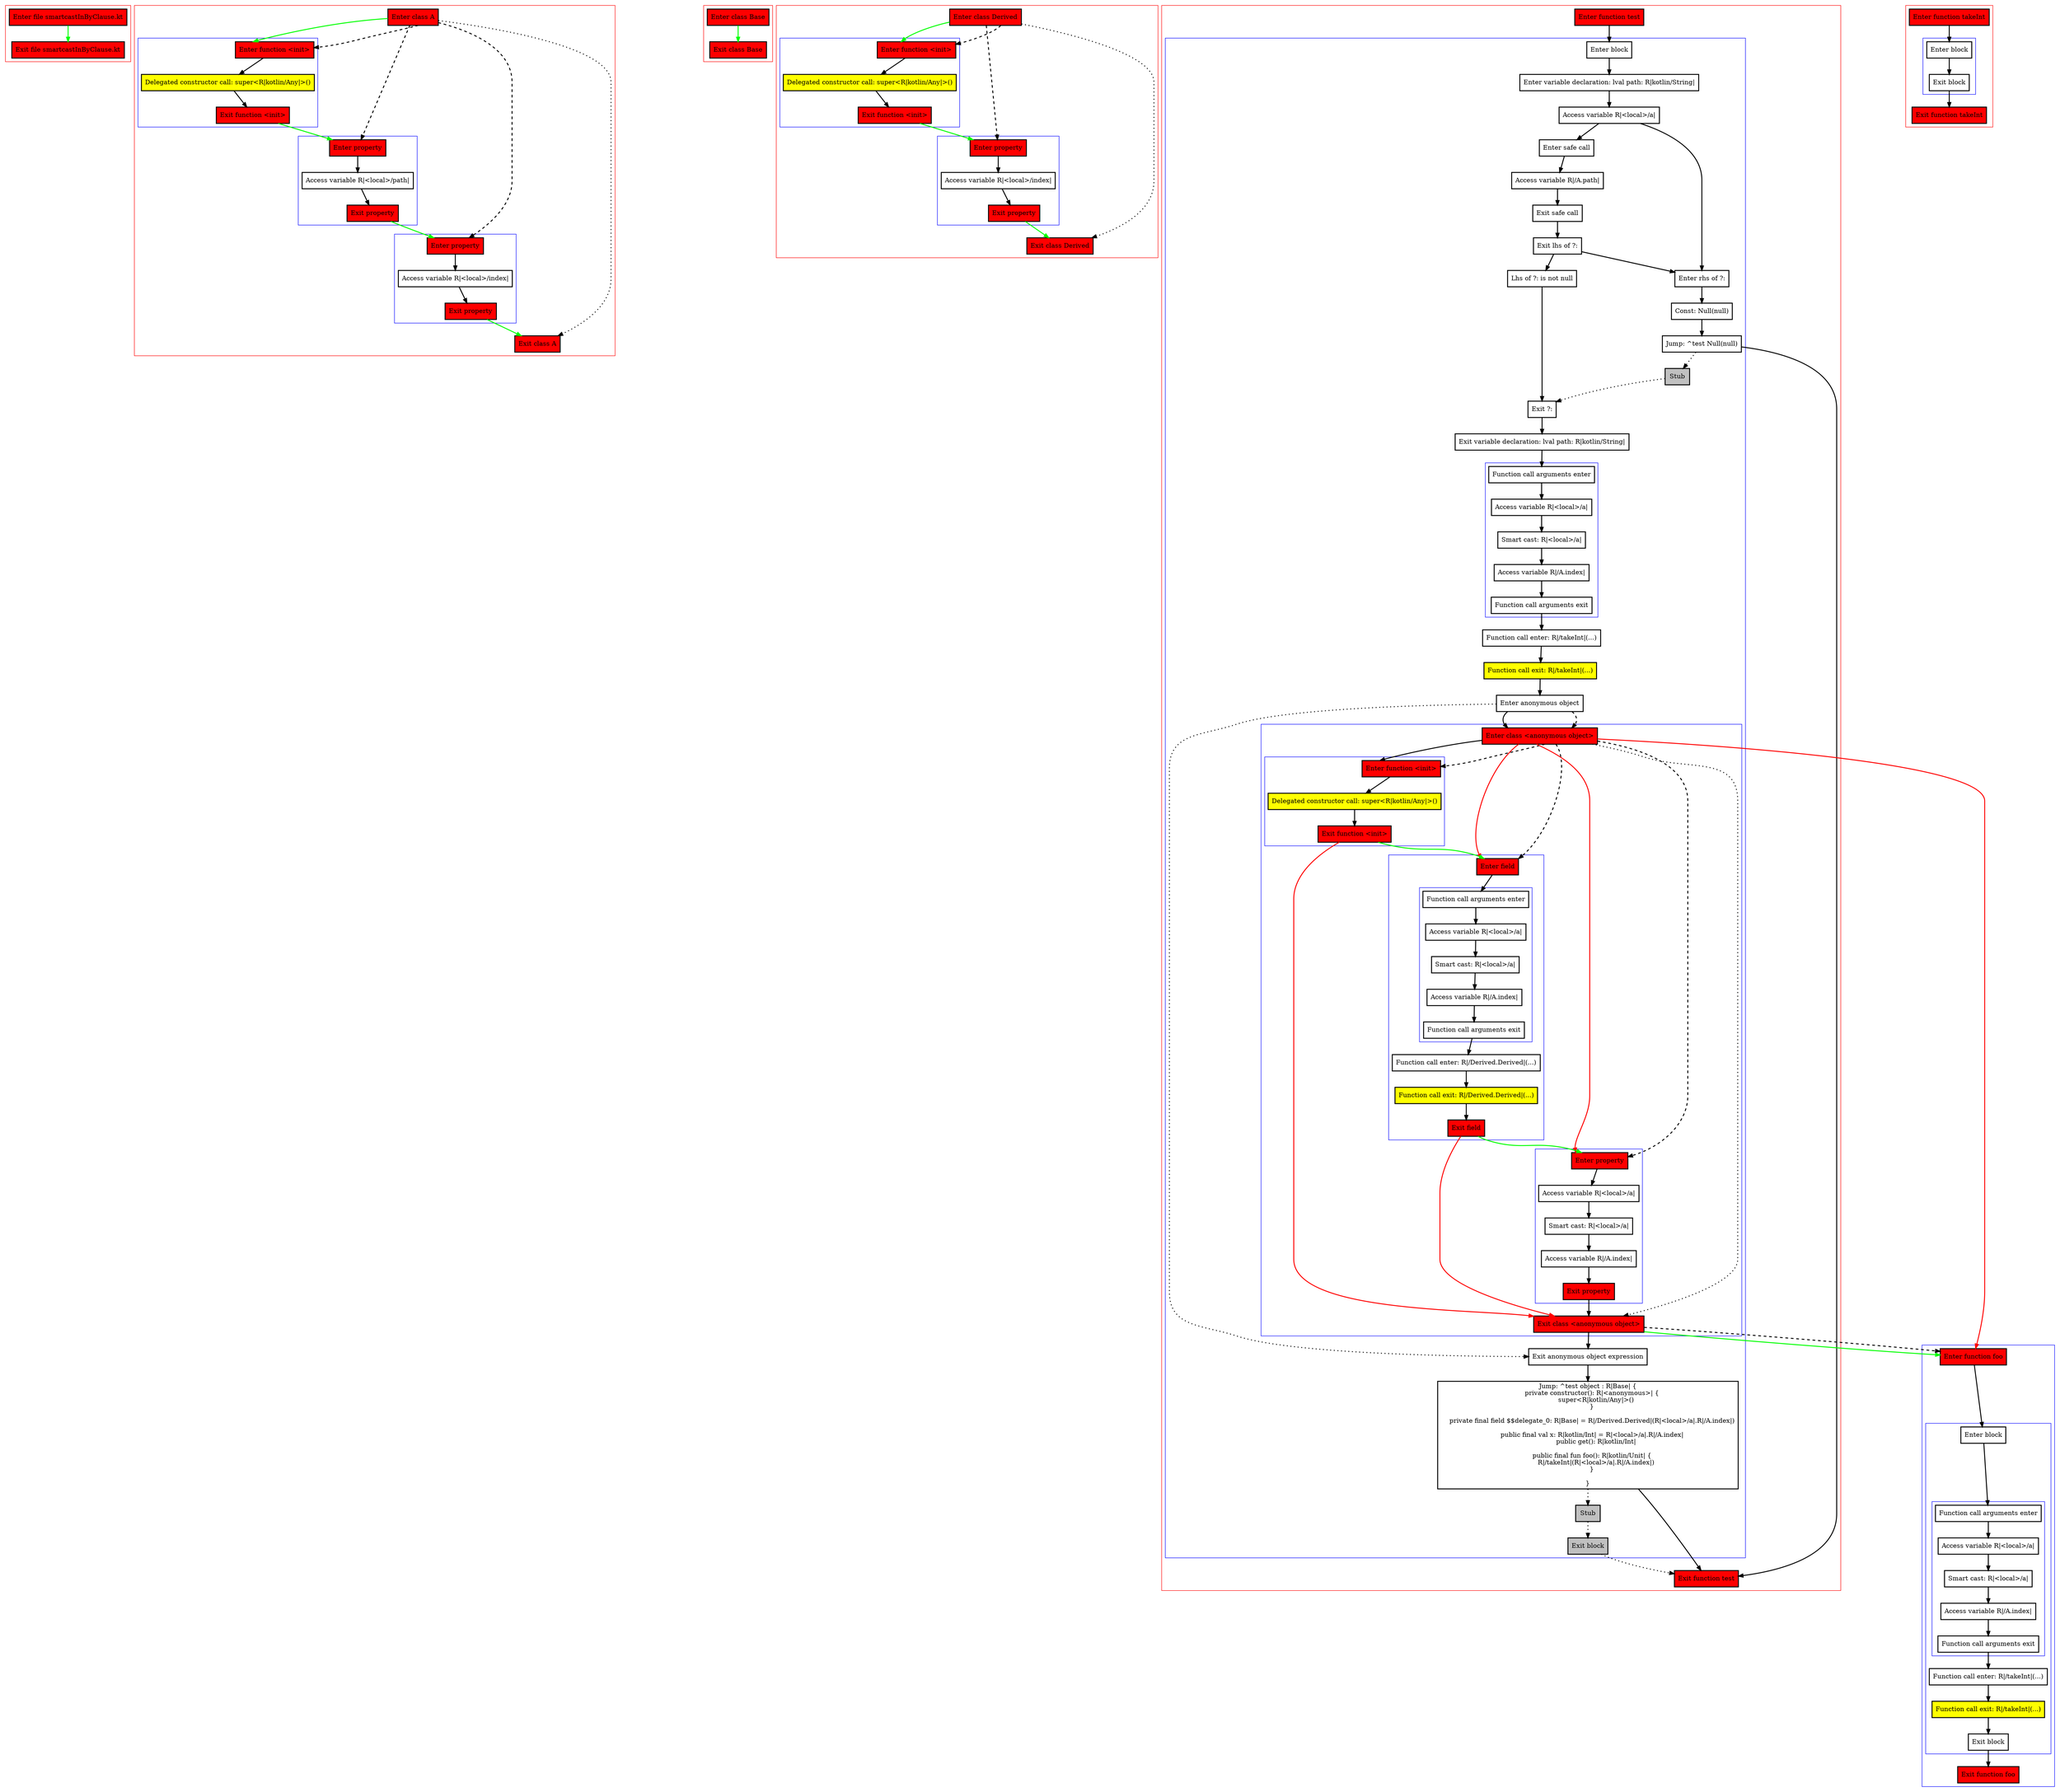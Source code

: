 digraph smartcastInByClause_kt {
    graph [nodesep=3]
    node [shape=box penwidth=2]
    edge [penwidth=2]

    subgraph cluster_0 {
        color=red
        0 [label="Enter file smartcastInByClause.kt" style="filled" fillcolor=red];
        1 [label="Exit file smartcastInByClause.kt" style="filled" fillcolor=red];
    }
    0 -> {1} [color=green];

    subgraph cluster_1 {
        color=red
        2 [label="Enter class A" style="filled" fillcolor=red];
        subgraph cluster_2 {
            color=blue
            3 [label="Enter function <init>" style="filled" fillcolor=red];
            4 [label="Delegated constructor call: super<R|kotlin/Any|>()" style="filled" fillcolor=yellow];
            5 [label="Exit function <init>" style="filled" fillcolor=red];
        }
        subgraph cluster_3 {
            color=blue
            6 [label="Enter property" style="filled" fillcolor=red];
            7 [label="Access variable R|<local>/path|"];
            8 [label="Exit property" style="filled" fillcolor=red];
        }
        subgraph cluster_4 {
            color=blue
            9 [label="Enter property" style="filled" fillcolor=red];
            10 [label="Access variable R|<local>/index|"];
            11 [label="Exit property" style="filled" fillcolor=red];
        }
        12 [label="Exit class A" style="filled" fillcolor=red];
    }
    2 -> {3} [color=green];
    2 -> {12} [style=dotted];
    2 -> {3 6 9} [style=dashed];
    3 -> {4};
    4 -> {5};
    5 -> {6} [color=green];
    6 -> {7};
    7 -> {8};
    8 -> {9} [color=green];
    9 -> {10};
    10 -> {11};
    11 -> {12} [color=green];

    subgraph cluster_5 {
        color=red
        13 [label="Enter class Base" style="filled" fillcolor=red];
        14 [label="Exit class Base" style="filled" fillcolor=red];
    }
    13 -> {14} [color=green];

    subgraph cluster_6 {
        color=red
        15 [label="Enter class Derived" style="filled" fillcolor=red];
        subgraph cluster_7 {
            color=blue
            16 [label="Enter function <init>" style="filled" fillcolor=red];
            17 [label="Delegated constructor call: super<R|kotlin/Any|>()" style="filled" fillcolor=yellow];
            18 [label="Exit function <init>" style="filled" fillcolor=red];
        }
        subgraph cluster_8 {
            color=blue
            19 [label="Enter property" style="filled" fillcolor=red];
            20 [label="Access variable R|<local>/index|"];
            21 [label="Exit property" style="filled" fillcolor=red];
        }
        22 [label="Exit class Derived" style="filled" fillcolor=red];
    }
    15 -> {16} [color=green];
    15 -> {22} [style=dotted];
    15 -> {16 19} [style=dashed];
    16 -> {17};
    17 -> {18};
    18 -> {19} [color=green];
    19 -> {20};
    20 -> {21};
    21 -> {22} [color=green];

    subgraph cluster_9 {
        color=red
        23 [label="Enter function test" style="filled" fillcolor=red];
        subgraph cluster_10 {
            color=blue
            24 [label="Enter block"];
            25 [label="Enter variable declaration: lval path: R|kotlin/String|"];
            26 [label="Access variable R|<local>/a|"];
            27 [label="Enter safe call"];
            28 [label="Access variable R|/A.path|"];
            29 [label="Exit safe call"];
            30 [label="Exit lhs of ?:"];
            31 [label="Enter rhs of ?:"];
            32 [label="Const: Null(null)"];
            33 [label="Jump: ^test Null(null)"];
            34 [label="Stub" style="filled" fillcolor=gray];
            35 [label="Lhs of ?: is not null"];
            36 [label="Exit ?:"];
            37 [label="Exit variable declaration: lval path: R|kotlin/String|"];
            subgraph cluster_11 {
                color=blue
                38 [label="Function call arguments enter"];
                39 [label="Access variable R|<local>/a|"];
                40 [label="Smart cast: R|<local>/a|"];
                41 [label="Access variable R|/A.index|"];
                42 [label="Function call arguments exit"];
            }
            43 [label="Function call enter: R|/takeInt|(...)"];
            44 [label="Function call exit: R|/takeInt|(...)" style="filled" fillcolor=yellow];
            45 [label="Enter anonymous object"];
            subgraph cluster_12 {
                color=blue
                46 [label="Enter class <anonymous object>" style="filled" fillcolor=red];
                subgraph cluster_13 {
                    color=blue
                    47 [label="Enter function <init>" style="filled" fillcolor=red];
                    48 [label="Delegated constructor call: super<R|kotlin/Any|>()" style="filled" fillcolor=yellow];
                    49 [label="Exit function <init>" style="filled" fillcolor=red];
                }
                subgraph cluster_14 {
                    color=blue
                    50 [label="Enter field" style="filled" fillcolor=red];
                    subgraph cluster_15 {
                        color=blue
                        51 [label="Function call arguments enter"];
                        52 [label="Access variable R|<local>/a|"];
                        53 [label="Smart cast: R|<local>/a|"];
                        54 [label="Access variable R|/A.index|"];
                        55 [label="Function call arguments exit"];
                    }
                    56 [label="Function call enter: R|/Derived.Derived|(...)"];
                    57 [label="Function call exit: R|/Derived.Derived|(...)" style="filled" fillcolor=yellow];
                    58 [label="Exit field" style="filled" fillcolor=red];
                }
                subgraph cluster_16 {
                    color=blue
                    59 [label="Enter property" style="filled" fillcolor=red];
                    60 [label="Access variable R|<local>/a|"];
                    61 [label="Smart cast: R|<local>/a|"];
                    62 [label="Access variable R|/A.index|"];
                    63 [label="Exit property" style="filled" fillcolor=red];
                }
                64 [label="Exit class <anonymous object>" style="filled" fillcolor=red];
            }
            65 [label="Exit anonymous object expression"];
            66 [label="Jump: ^test object : R|Base| {
    private constructor(): R|<anonymous>| {
        super<R|kotlin/Any|>()
    }

    private final field $$delegate_0: R|Base| = R|/Derived.Derived|(R|<local>/a|.R|/A.index|)

    public final val x: R|kotlin/Int| = R|<local>/a|.R|/A.index|
        public get(): R|kotlin/Int|

    public final fun foo(): R|kotlin/Unit| {
        R|/takeInt|(R|<local>/a|.R|/A.index|)
    }

}
"];
            67 [label="Stub" style="filled" fillcolor=gray];
            68 [label="Exit block" style="filled" fillcolor=gray];
        }
        69 [label="Exit function test" style="filled" fillcolor=red];
    }
    subgraph cluster_17 {
        color=blue
        70 [label="Enter function foo" style="filled" fillcolor=red];
        subgraph cluster_18 {
            color=blue
            71 [label="Enter block"];
            subgraph cluster_19 {
                color=blue
                72 [label="Function call arguments enter"];
                73 [label="Access variable R|<local>/a|"];
                74 [label="Smart cast: R|<local>/a|"];
                75 [label="Access variable R|/A.index|"];
                76 [label="Function call arguments exit"];
            }
            77 [label="Function call enter: R|/takeInt|(...)"];
            78 [label="Function call exit: R|/takeInt|(...)" style="filled" fillcolor=yellow];
            79 [label="Exit block"];
        }
        80 [label="Exit function foo" style="filled" fillcolor=red];
    }
    23 -> {24};
    24 -> {25};
    25 -> {26};
    26 -> {27 31};
    27 -> {28};
    28 -> {29};
    29 -> {30};
    30 -> {31 35};
    31 -> {32};
    32 -> {33};
    33 -> {69};
    33 -> {34} [style=dotted];
    34 -> {36} [style=dotted];
    35 -> {36};
    36 -> {37};
    37 -> {38};
    38 -> {39};
    39 -> {40};
    40 -> {41};
    41 -> {42};
    42 -> {43};
    43 -> {44};
    44 -> {45};
    45 -> {46};
    45 -> {65} [style=dotted];
    45 -> {46} [style=dashed];
    46 -> {47};
    46 -> {50 59 70} [color=red];
    46 -> {64} [style=dotted];
    46 -> {47 50 59} [style=dashed];
    47 -> {48};
    48 -> {49};
    49 -> {50} [color=green];
    49 -> {64} [color=red];
    50 -> {51};
    51 -> {52};
    52 -> {53};
    53 -> {54};
    54 -> {55};
    55 -> {56};
    56 -> {57};
    57 -> {58};
    58 -> {59} [color=green];
    58 -> {64} [color=red];
    59 -> {60};
    60 -> {61};
    61 -> {62};
    62 -> {63};
    63 -> {64};
    64 -> {65};
    64 -> {70} [color=green];
    64 -> {70} [style=dashed];
    65 -> {66};
    66 -> {69};
    66 -> {67} [style=dotted];
    67 -> {68} [style=dotted];
    68 -> {69} [style=dotted];
    70 -> {71};
    71 -> {72};
    72 -> {73};
    73 -> {74};
    74 -> {75};
    75 -> {76};
    76 -> {77};
    77 -> {78};
    78 -> {79};
    79 -> {80};

    subgraph cluster_20 {
        color=red
        81 [label="Enter function takeInt" style="filled" fillcolor=red];
        subgraph cluster_21 {
            color=blue
            82 [label="Enter block"];
            83 [label="Exit block"];
        }
        84 [label="Exit function takeInt" style="filled" fillcolor=red];
    }
    81 -> {82};
    82 -> {83};
    83 -> {84};

}
